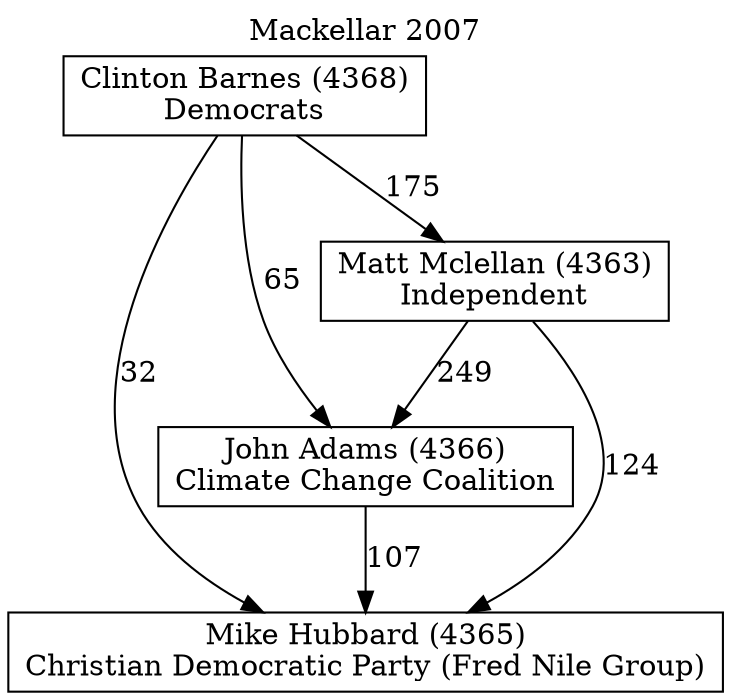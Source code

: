 // House preference flow
digraph "Mike Hubbard (4365)_Mackellar_2007" {
	graph [label="Mackellar 2007" labelloc=t mclimit=10]
	node [shape=box]
	"Mike Hubbard (4365)" [label="Mike Hubbard (4365)
Christian Democratic Party (Fred Nile Group)"]
	"John Adams (4366)" [label="John Adams (4366)
Climate Change Coalition"]
	"Matt Mclellan (4363)" [label="Matt Mclellan (4363)
Independent"]
	"Clinton Barnes (4368)" [label="Clinton Barnes (4368)
Democrats"]
	"John Adams (4366)" -> "Mike Hubbard (4365)" [label=107]
	"Matt Mclellan (4363)" -> "John Adams (4366)" [label=249]
	"Clinton Barnes (4368)" -> "Matt Mclellan (4363)" [label=175]
	"Matt Mclellan (4363)" -> "Mike Hubbard (4365)" [label=124]
	"Clinton Barnes (4368)" -> "Mike Hubbard (4365)" [label=32]
	"Clinton Barnes (4368)" -> "John Adams (4366)" [label=65]
}
